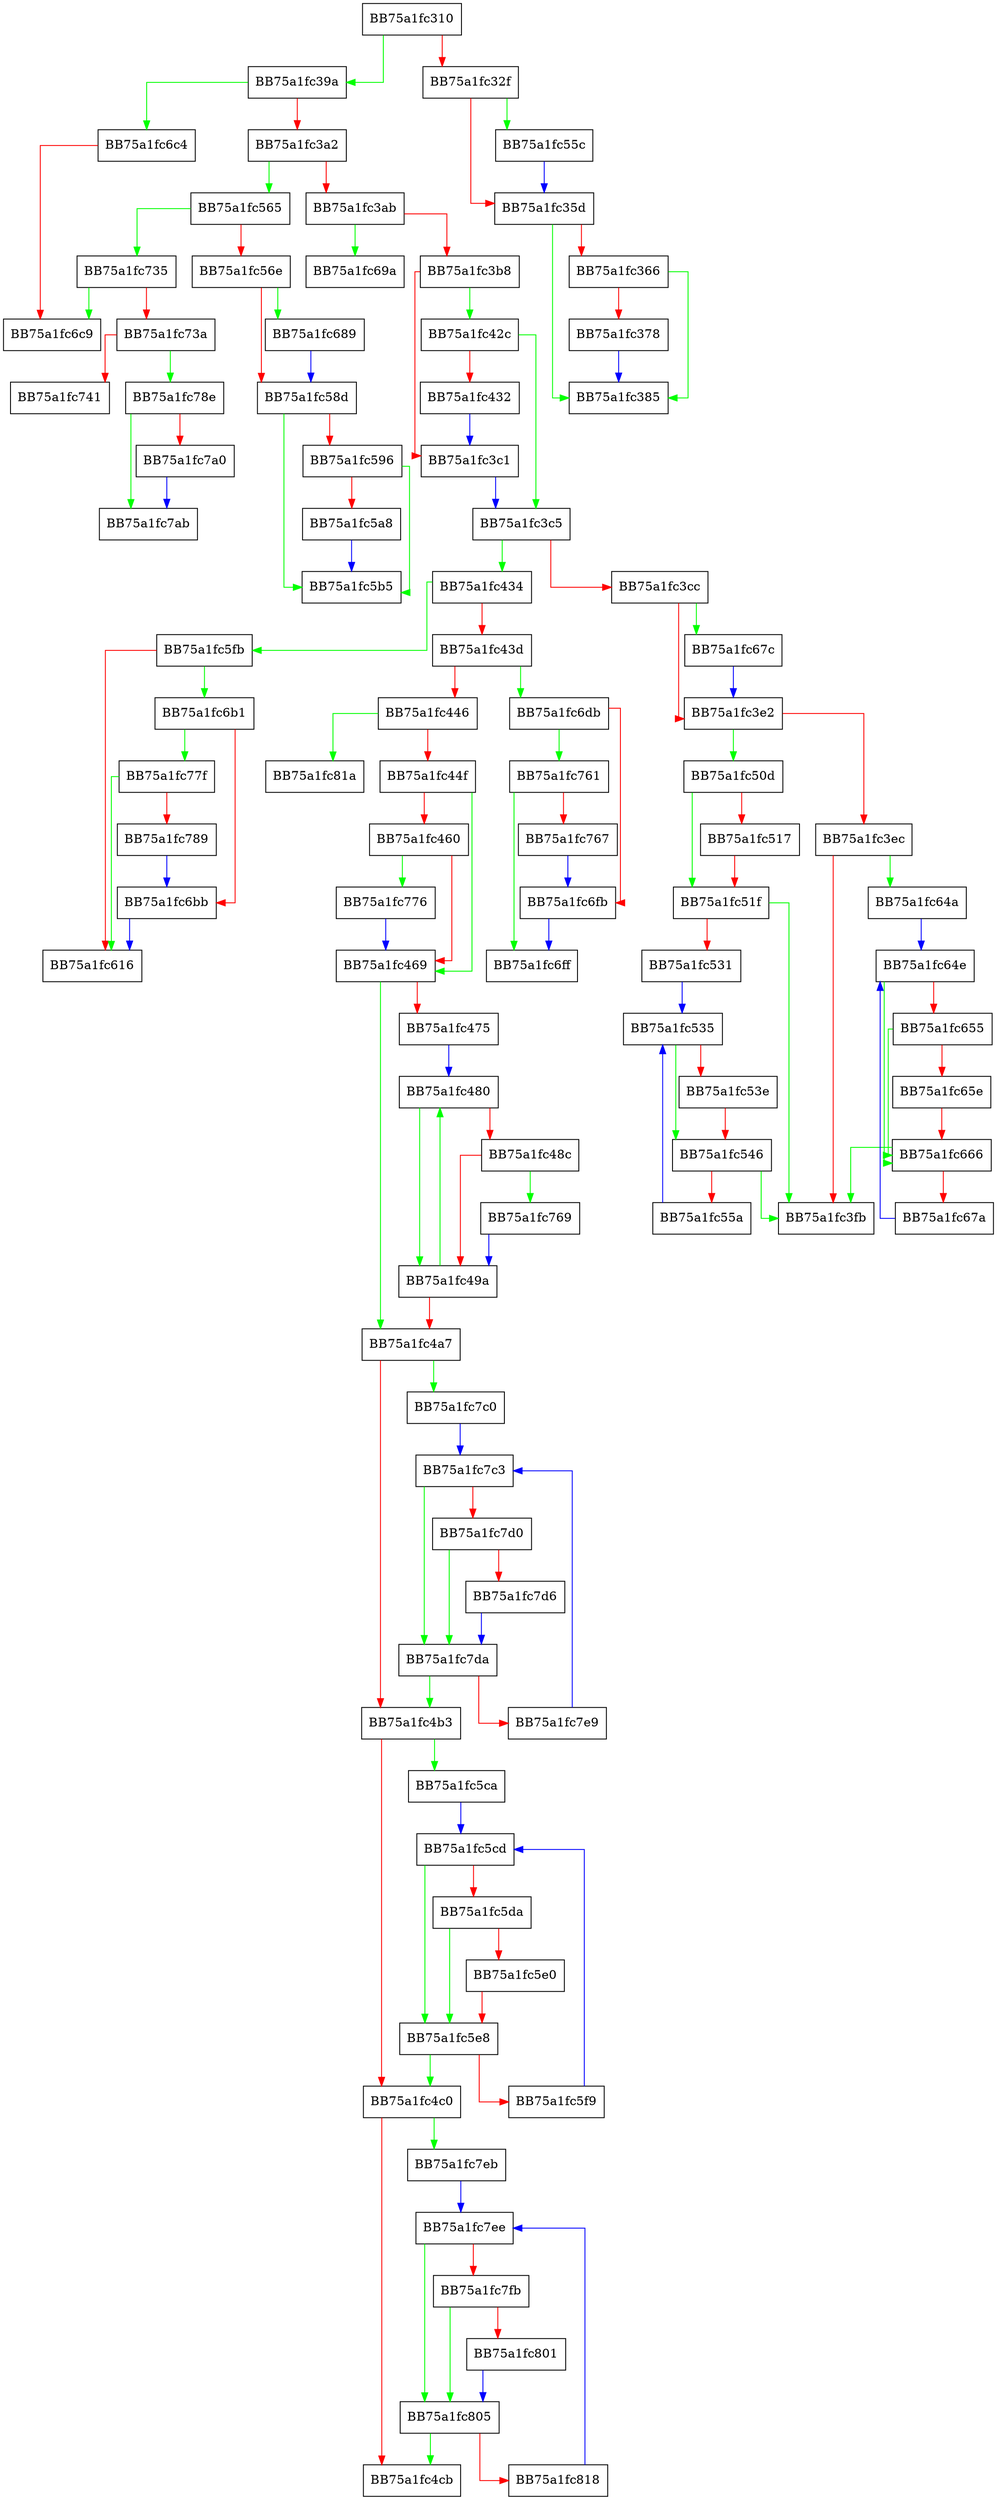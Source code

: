 digraph singlestep {
  node [shape="box"];
  graph [splines=ortho];
  BB75a1fc310 -> BB75a1fc39a [color="green"];
  BB75a1fc310 -> BB75a1fc32f [color="red"];
  BB75a1fc32f -> BB75a1fc55c [color="green"];
  BB75a1fc32f -> BB75a1fc35d [color="red"];
  BB75a1fc35d -> BB75a1fc385 [color="green"];
  BB75a1fc35d -> BB75a1fc366 [color="red"];
  BB75a1fc366 -> BB75a1fc385 [color="green"];
  BB75a1fc366 -> BB75a1fc378 [color="red"];
  BB75a1fc378 -> BB75a1fc385 [color="blue"];
  BB75a1fc39a -> BB75a1fc6c4 [color="green"];
  BB75a1fc39a -> BB75a1fc3a2 [color="red"];
  BB75a1fc3a2 -> BB75a1fc565 [color="green"];
  BB75a1fc3a2 -> BB75a1fc3ab [color="red"];
  BB75a1fc3ab -> BB75a1fc69a [color="green"];
  BB75a1fc3ab -> BB75a1fc3b8 [color="red"];
  BB75a1fc3b8 -> BB75a1fc42c [color="green"];
  BB75a1fc3b8 -> BB75a1fc3c1 [color="red"];
  BB75a1fc3c1 -> BB75a1fc3c5 [color="blue"];
  BB75a1fc3c5 -> BB75a1fc434 [color="green"];
  BB75a1fc3c5 -> BB75a1fc3cc [color="red"];
  BB75a1fc3cc -> BB75a1fc67c [color="green"];
  BB75a1fc3cc -> BB75a1fc3e2 [color="red"];
  BB75a1fc3e2 -> BB75a1fc50d [color="green"];
  BB75a1fc3e2 -> BB75a1fc3ec [color="red"];
  BB75a1fc3ec -> BB75a1fc64a [color="green"];
  BB75a1fc3ec -> BB75a1fc3fb [color="red"];
  BB75a1fc42c -> BB75a1fc3c5 [color="green"];
  BB75a1fc42c -> BB75a1fc432 [color="red"];
  BB75a1fc432 -> BB75a1fc3c1 [color="blue"];
  BB75a1fc434 -> BB75a1fc5fb [color="green"];
  BB75a1fc434 -> BB75a1fc43d [color="red"];
  BB75a1fc43d -> BB75a1fc6db [color="green"];
  BB75a1fc43d -> BB75a1fc446 [color="red"];
  BB75a1fc446 -> BB75a1fc81a [color="green"];
  BB75a1fc446 -> BB75a1fc44f [color="red"];
  BB75a1fc44f -> BB75a1fc469 [color="green"];
  BB75a1fc44f -> BB75a1fc460 [color="red"];
  BB75a1fc460 -> BB75a1fc776 [color="green"];
  BB75a1fc460 -> BB75a1fc469 [color="red"];
  BB75a1fc469 -> BB75a1fc4a7 [color="green"];
  BB75a1fc469 -> BB75a1fc475 [color="red"];
  BB75a1fc475 -> BB75a1fc480 [color="blue"];
  BB75a1fc480 -> BB75a1fc49a [color="green"];
  BB75a1fc480 -> BB75a1fc48c [color="red"];
  BB75a1fc48c -> BB75a1fc769 [color="green"];
  BB75a1fc48c -> BB75a1fc49a [color="red"];
  BB75a1fc49a -> BB75a1fc480 [color="green"];
  BB75a1fc49a -> BB75a1fc4a7 [color="red"];
  BB75a1fc4a7 -> BB75a1fc7c0 [color="green"];
  BB75a1fc4a7 -> BB75a1fc4b3 [color="red"];
  BB75a1fc4b3 -> BB75a1fc5ca [color="green"];
  BB75a1fc4b3 -> BB75a1fc4c0 [color="red"];
  BB75a1fc4c0 -> BB75a1fc7eb [color="green"];
  BB75a1fc4c0 -> BB75a1fc4cb [color="red"];
  BB75a1fc50d -> BB75a1fc51f [color="green"];
  BB75a1fc50d -> BB75a1fc517 [color="red"];
  BB75a1fc517 -> BB75a1fc51f [color="red"];
  BB75a1fc51f -> BB75a1fc3fb [color="green"];
  BB75a1fc51f -> BB75a1fc531 [color="red"];
  BB75a1fc531 -> BB75a1fc535 [color="blue"];
  BB75a1fc535 -> BB75a1fc546 [color="green"];
  BB75a1fc535 -> BB75a1fc53e [color="red"];
  BB75a1fc53e -> BB75a1fc546 [color="red"];
  BB75a1fc546 -> BB75a1fc3fb [color="green"];
  BB75a1fc546 -> BB75a1fc55a [color="red"];
  BB75a1fc55a -> BB75a1fc535 [color="blue"];
  BB75a1fc55c -> BB75a1fc35d [color="blue"];
  BB75a1fc565 -> BB75a1fc735 [color="green"];
  BB75a1fc565 -> BB75a1fc56e [color="red"];
  BB75a1fc56e -> BB75a1fc689 [color="green"];
  BB75a1fc56e -> BB75a1fc58d [color="red"];
  BB75a1fc58d -> BB75a1fc5b5 [color="green"];
  BB75a1fc58d -> BB75a1fc596 [color="red"];
  BB75a1fc596 -> BB75a1fc5b5 [color="green"];
  BB75a1fc596 -> BB75a1fc5a8 [color="red"];
  BB75a1fc5a8 -> BB75a1fc5b5 [color="blue"];
  BB75a1fc5ca -> BB75a1fc5cd [color="blue"];
  BB75a1fc5cd -> BB75a1fc5e8 [color="green"];
  BB75a1fc5cd -> BB75a1fc5da [color="red"];
  BB75a1fc5da -> BB75a1fc5e8 [color="green"];
  BB75a1fc5da -> BB75a1fc5e0 [color="red"];
  BB75a1fc5e0 -> BB75a1fc5e8 [color="red"];
  BB75a1fc5e8 -> BB75a1fc4c0 [color="green"];
  BB75a1fc5e8 -> BB75a1fc5f9 [color="red"];
  BB75a1fc5f9 -> BB75a1fc5cd [color="blue"];
  BB75a1fc5fb -> BB75a1fc6b1 [color="green"];
  BB75a1fc5fb -> BB75a1fc616 [color="red"];
  BB75a1fc64a -> BB75a1fc64e [color="blue"];
  BB75a1fc64e -> BB75a1fc666 [color="green"];
  BB75a1fc64e -> BB75a1fc655 [color="red"];
  BB75a1fc655 -> BB75a1fc666 [color="green"];
  BB75a1fc655 -> BB75a1fc65e [color="red"];
  BB75a1fc65e -> BB75a1fc666 [color="red"];
  BB75a1fc666 -> BB75a1fc3fb [color="green"];
  BB75a1fc666 -> BB75a1fc67a [color="red"];
  BB75a1fc67a -> BB75a1fc64e [color="blue"];
  BB75a1fc67c -> BB75a1fc3e2 [color="blue"];
  BB75a1fc689 -> BB75a1fc58d [color="blue"];
  BB75a1fc6b1 -> BB75a1fc77f [color="green"];
  BB75a1fc6b1 -> BB75a1fc6bb [color="red"];
  BB75a1fc6bb -> BB75a1fc616 [color="blue"];
  BB75a1fc6c4 -> BB75a1fc6c9 [color="red"];
  BB75a1fc6db -> BB75a1fc761 [color="green"];
  BB75a1fc6db -> BB75a1fc6fb [color="red"];
  BB75a1fc6fb -> BB75a1fc6ff [color="blue"];
  BB75a1fc735 -> BB75a1fc6c9 [color="green"];
  BB75a1fc735 -> BB75a1fc73a [color="red"];
  BB75a1fc73a -> BB75a1fc78e [color="green"];
  BB75a1fc73a -> BB75a1fc741 [color="red"];
  BB75a1fc761 -> BB75a1fc6ff [color="green"];
  BB75a1fc761 -> BB75a1fc767 [color="red"];
  BB75a1fc767 -> BB75a1fc6fb [color="blue"];
  BB75a1fc769 -> BB75a1fc49a [color="blue"];
  BB75a1fc776 -> BB75a1fc469 [color="blue"];
  BB75a1fc77f -> BB75a1fc616 [color="green"];
  BB75a1fc77f -> BB75a1fc789 [color="red"];
  BB75a1fc789 -> BB75a1fc6bb [color="blue"];
  BB75a1fc78e -> BB75a1fc7ab [color="green"];
  BB75a1fc78e -> BB75a1fc7a0 [color="red"];
  BB75a1fc7a0 -> BB75a1fc7ab [color="blue"];
  BB75a1fc7c0 -> BB75a1fc7c3 [color="blue"];
  BB75a1fc7c3 -> BB75a1fc7da [color="green"];
  BB75a1fc7c3 -> BB75a1fc7d0 [color="red"];
  BB75a1fc7d0 -> BB75a1fc7da [color="green"];
  BB75a1fc7d0 -> BB75a1fc7d6 [color="red"];
  BB75a1fc7d6 -> BB75a1fc7da [color="blue"];
  BB75a1fc7da -> BB75a1fc4b3 [color="green"];
  BB75a1fc7da -> BB75a1fc7e9 [color="red"];
  BB75a1fc7e9 -> BB75a1fc7c3 [color="blue"];
  BB75a1fc7eb -> BB75a1fc7ee [color="blue"];
  BB75a1fc7ee -> BB75a1fc805 [color="green"];
  BB75a1fc7ee -> BB75a1fc7fb [color="red"];
  BB75a1fc7fb -> BB75a1fc805 [color="green"];
  BB75a1fc7fb -> BB75a1fc801 [color="red"];
  BB75a1fc801 -> BB75a1fc805 [color="blue"];
  BB75a1fc805 -> BB75a1fc4cb [color="green"];
  BB75a1fc805 -> BB75a1fc818 [color="red"];
  BB75a1fc818 -> BB75a1fc7ee [color="blue"];
}